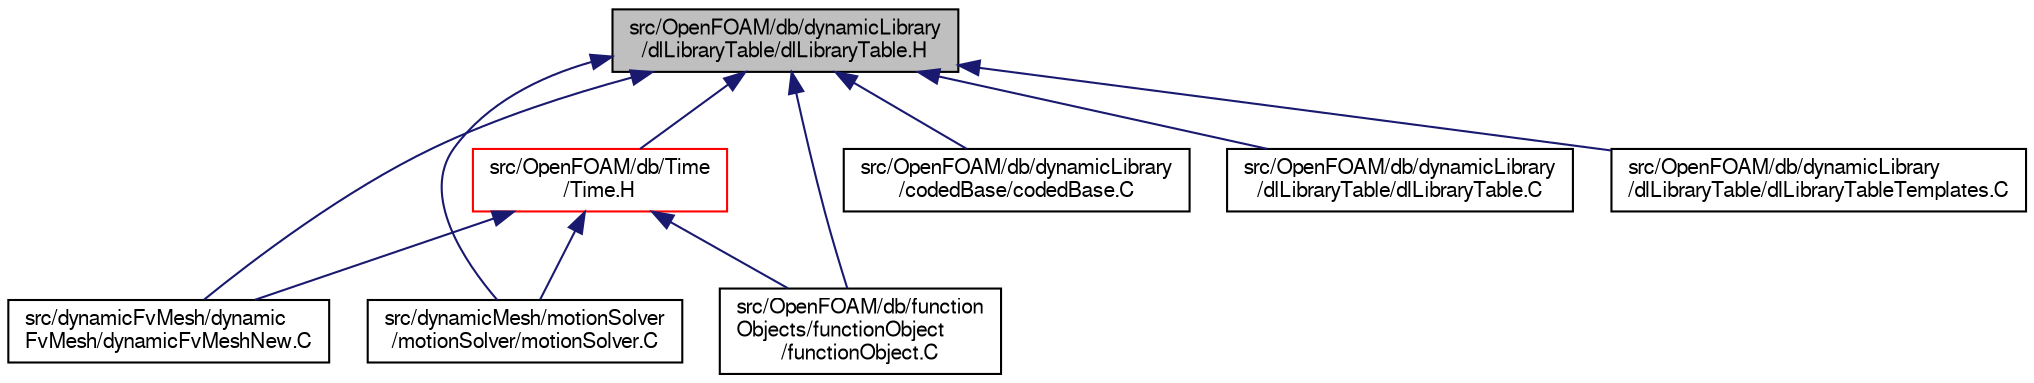 digraph "src/OpenFOAM/db/dynamicLibrary/dlLibraryTable/dlLibraryTable.H"
{
  bgcolor="transparent";
  edge [fontname="FreeSans",fontsize="10",labelfontname="FreeSans",labelfontsize="10"];
  node [fontname="FreeSans",fontsize="10",shape=record];
  Node51 [label="src/OpenFOAM/db/dynamicLibrary\l/dlLibraryTable/dlLibraryTable.H",height=0.2,width=0.4,color="black", fillcolor="grey75", style="filled", fontcolor="black"];
  Node51 -> Node52 [dir="back",color="midnightblue",fontsize="10",style="solid",fontname="FreeSans"];
  Node52 [label="src/dynamicFvMesh/dynamic\lFvMesh/dynamicFvMeshNew.C",height=0.2,width=0.4,color="black",URL="$a00254.html"];
  Node51 -> Node53 [dir="back",color="midnightblue",fontsize="10",style="solid",fontname="FreeSans"];
  Node53 [label="src/dynamicMesh/motionSolver\l/motionSolver/motionSolver.C",height=0.2,width=0.4,color="black",URL="$a00623.html"];
  Node51 -> Node54 [dir="back",color="midnightblue",fontsize="10",style="solid",fontname="FreeSans"];
  Node54 [label="src/OpenFOAM/db/dynamicLibrary\l/codedBase/codedBase.C",height=0.2,width=0.4,color="black",URL="$a08891.html"];
  Node51 -> Node55 [dir="back",color="midnightblue",fontsize="10",style="solid",fontname="FreeSans"];
  Node55 [label="src/OpenFOAM/db/dynamicLibrary\l/dlLibraryTable/dlLibraryTable.C",height=0.2,width=0.4,color="black",URL="$a08897.html"];
  Node51 -> Node56 [dir="back",color="midnightblue",fontsize="10",style="solid",fontname="FreeSans"];
  Node56 [label="src/OpenFOAM/db/dynamicLibrary\l/dlLibraryTable/dlLibraryTableTemplates.C",height=0.2,width=0.4,color="black",URL="$a08903.html"];
  Node51 -> Node57 [dir="back",color="midnightblue",fontsize="10",style="solid",fontname="FreeSans"];
  Node57 [label="src/OpenFOAM/db/function\lObjects/functionObject\l/functionObject.C",height=0.2,width=0.4,color="black",URL="$a08942.html"];
  Node51 -> Node58 [dir="back",color="midnightblue",fontsize="10",style="solid",fontname="FreeSans"];
  Node58 [label="src/OpenFOAM/db/Time\l/Time.H",height=0.2,width=0.4,color="red",URL="$a09311.html"];
  Node58 -> Node52 [dir="back",color="midnightblue",fontsize="10",style="solid",fontname="FreeSans"];
  Node58 -> Node53 [dir="back",color="midnightblue",fontsize="10",style="solid",fontname="FreeSans"];
  Node58 -> Node57 [dir="back",color="midnightblue",fontsize="10",style="solid",fontname="FreeSans"];
}
